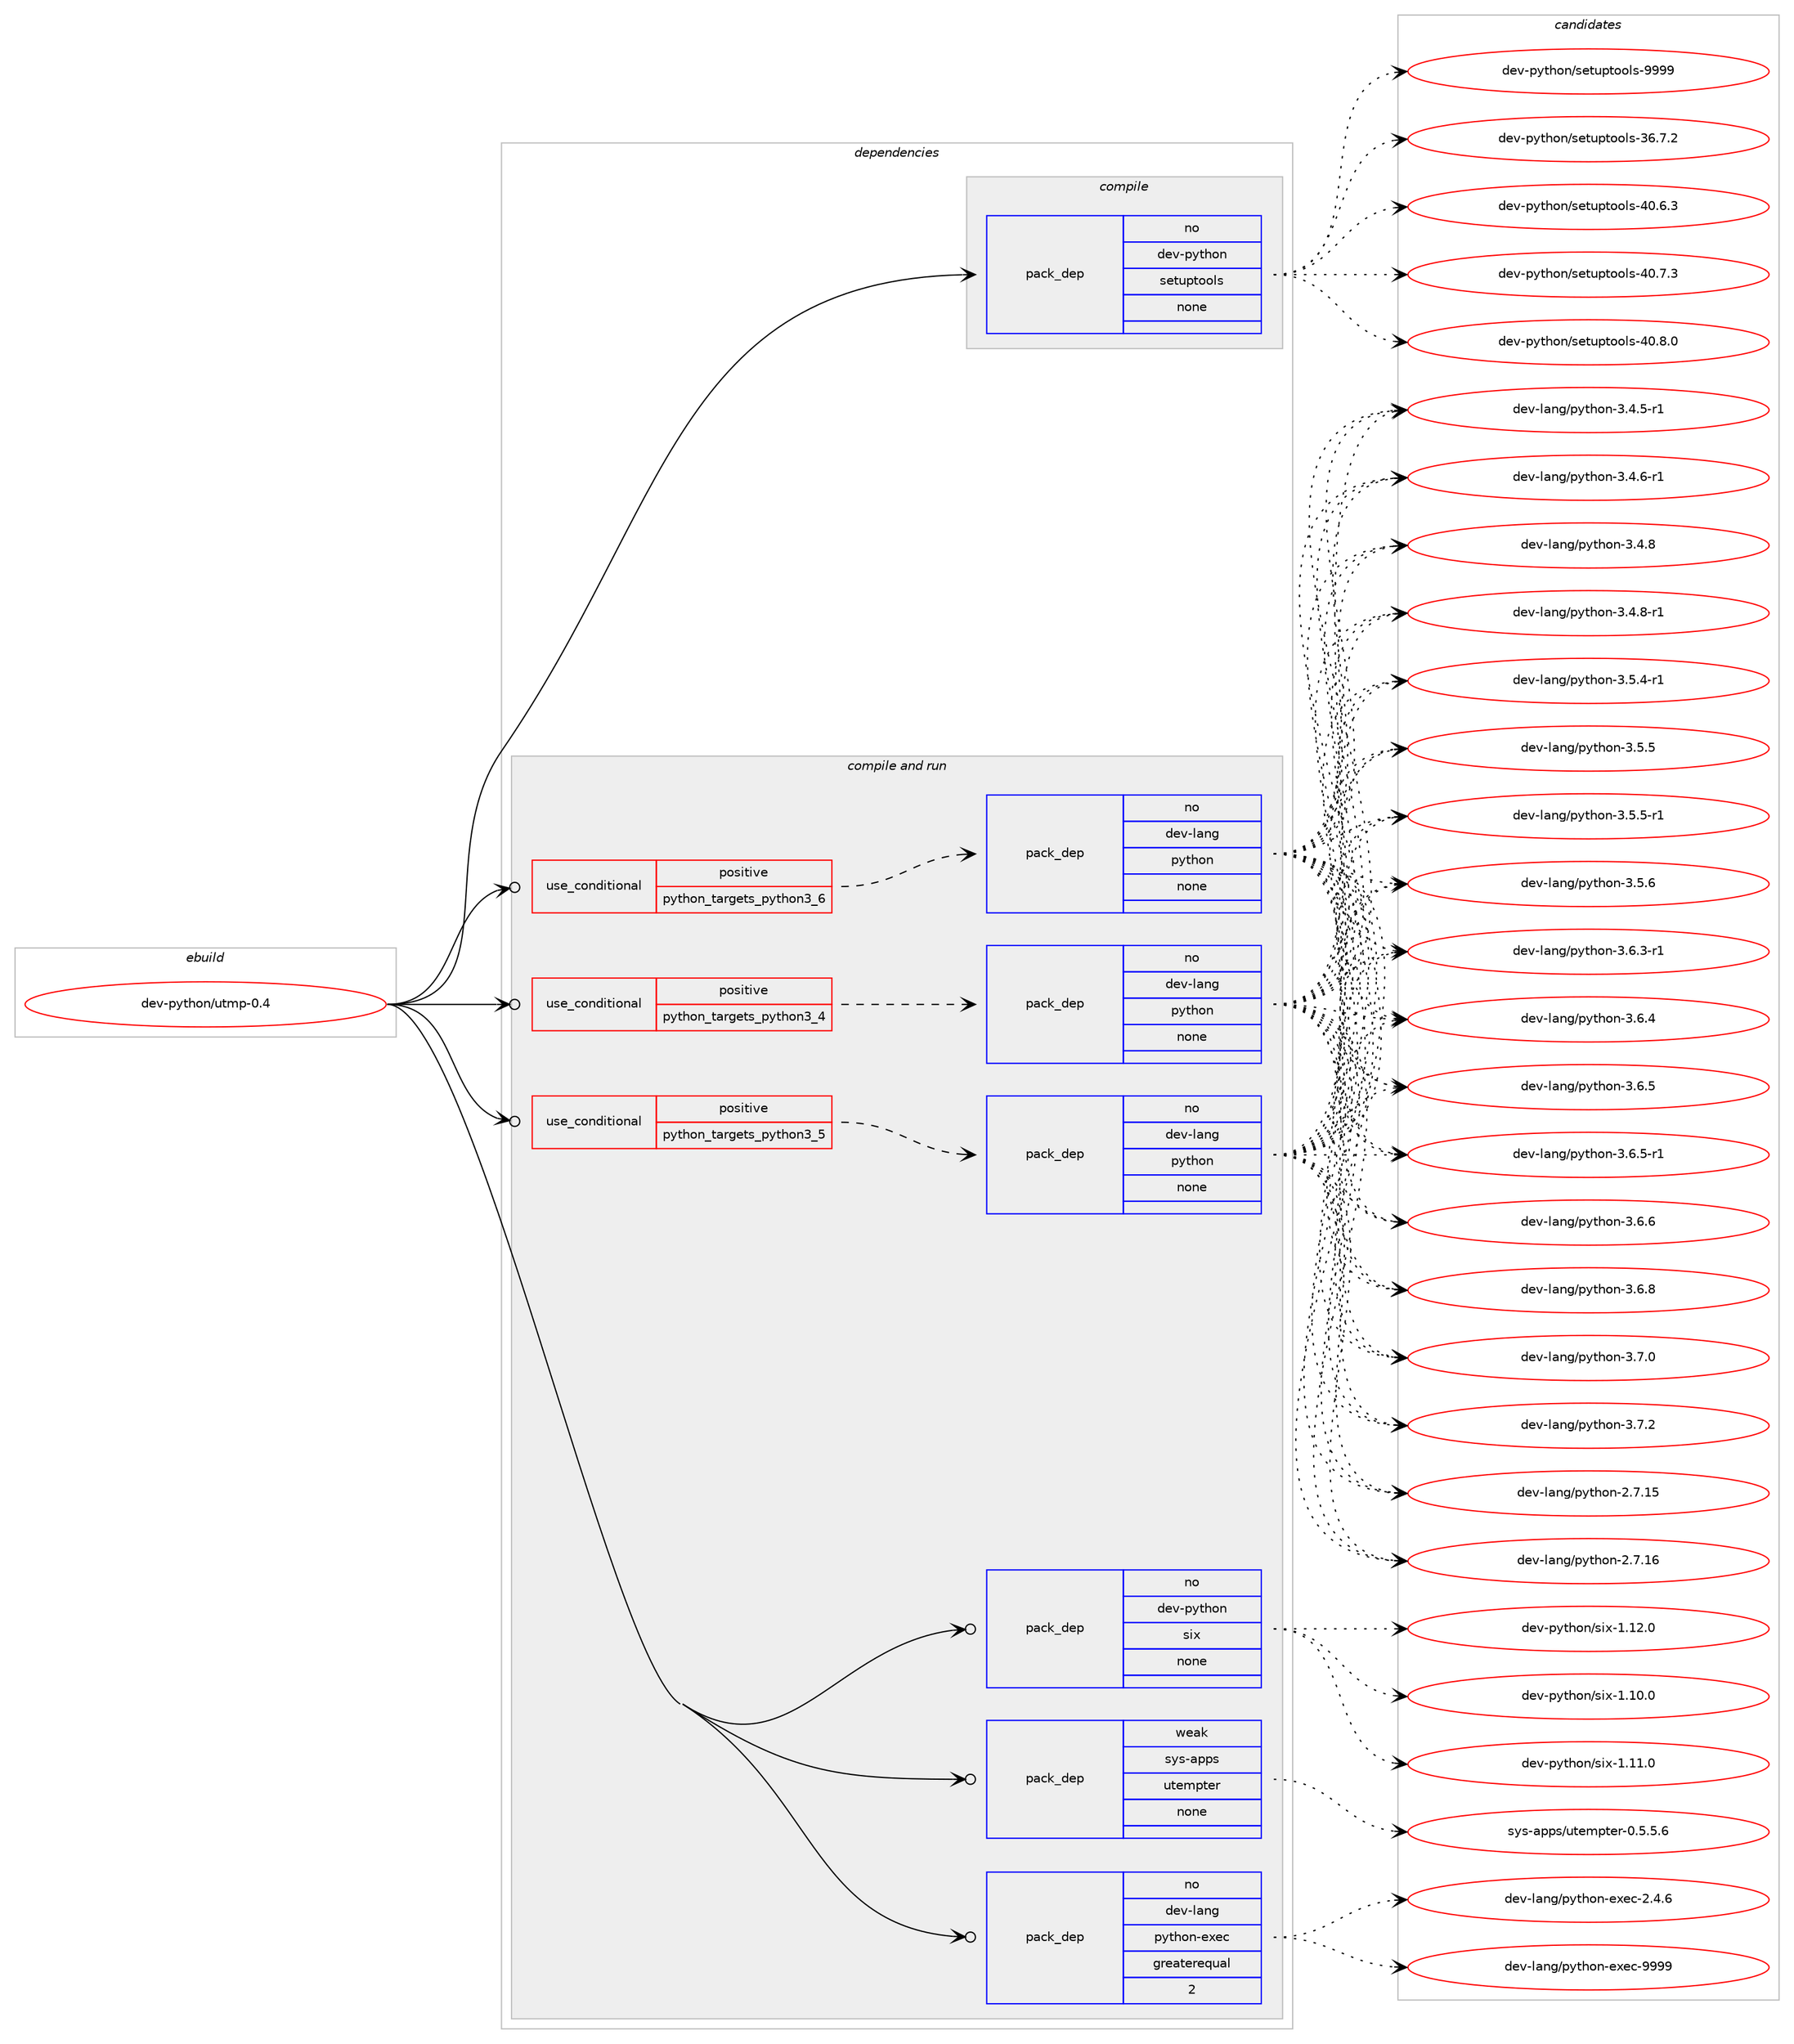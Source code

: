 digraph prolog {

# *************
# Graph options
# *************

newrank=true;
concentrate=true;
compound=true;
graph [rankdir=LR,fontname=Helvetica,fontsize=10,ranksep=1.5];#, ranksep=2.5, nodesep=0.2];
edge  [arrowhead=vee];
node  [fontname=Helvetica,fontsize=10];

# **********
# The ebuild
# **********

subgraph cluster_leftcol {
color=gray;
rank=same;
label=<<i>ebuild</i>>;
id [label="dev-python/utmp-0.4", color=red, width=4, href="../dev-python/utmp-0.4.svg"];
}

# ****************
# The dependencies
# ****************

subgraph cluster_midcol {
color=gray;
label=<<i>dependencies</i>>;
subgraph cluster_compile {
fillcolor="#eeeeee";
style=filled;
label=<<i>compile</i>>;
subgraph pack1036871 {
dependency1446598 [label=<<TABLE BORDER="0" CELLBORDER="1" CELLSPACING="0" CELLPADDING="4" WIDTH="220"><TR><TD ROWSPAN="6" CELLPADDING="30">pack_dep</TD></TR><TR><TD WIDTH="110">no</TD></TR><TR><TD>dev-python</TD></TR><TR><TD>setuptools</TD></TR><TR><TD>none</TD></TR><TR><TD></TD></TR></TABLE>>, shape=none, color=blue];
}
id:e -> dependency1446598:w [weight=20,style="solid",arrowhead="vee"];
}
subgraph cluster_compileandrun {
fillcolor="#eeeeee";
style=filled;
label=<<i>compile and run</i>>;
subgraph cond386358 {
dependency1446599 [label=<<TABLE BORDER="0" CELLBORDER="1" CELLSPACING="0" CELLPADDING="4"><TR><TD ROWSPAN="3" CELLPADDING="10">use_conditional</TD></TR><TR><TD>positive</TD></TR><TR><TD>python_targets_python3_4</TD></TR></TABLE>>, shape=none, color=red];
subgraph pack1036872 {
dependency1446600 [label=<<TABLE BORDER="0" CELLBORDER="1" CELLSPACING="0" CELLPADDING="4" WIDTH="220"><TR><TD ROWSPAN="6" CELLPADDING="30">pack_dep</TD></TR><TR><TD WIDTH="110">no</TD></TR><TR><TD>dev-lang</TD></TR><TR><TD>python</TD></TR><TR><TD>none</TD></TR><TR><TD></TD></TR></TABLE>>, shape=none, color=blue];
}
dependency1446599:e -> dependency1446600:w [weight=20,style="dashed",arrowhead="vee"];
}
id:e -> dependency1446599:w [weight=20,style="solid",arrowhead="odotvee"];
subgraph cond386359 {
dependency1446601 [label=<<TABLE BORDER="0" CELLBORDER="1" CELLSPACING="0" CELLPADDING="4"><TR><TD ROWSPAN="3" CELLPADDING="10">use_conditional</TD></TR><TR><TD>positive</TD></TR><TR><TD>python_targets_python3_5</TD></TR></TABLE>>, shape=none, color=red];
subgraph pack1036873 {
dependency1446602 [label=<<TABLE BORDER="0" CELLBORDER="1" CELLSPACING="0" CELLPADDING="4" WIDTH="220"><TR><TD ROWSPAN="6" CELLPADDING="30">pack_dep</TD></TR><TR><TD WIDTH="110">no</TD></TR><TR><TD>dev-lang</TD></TR><TR><TD>python</TD></TR><TR><TD>none</TD></TR><TR><TD></TD></TR></TABLE>>, shape=none, color=blue];
}
dependency1446601:e -> dependency1446602:w [weight=20,style="dashed",arrowhead="vee"];
}
id:e -> dependency1446601:w [weight=20,style="solid",arrowhead="odotvee"];
subgraph cond386360 {
dependency1446603 [label=<<TABLE BORDER="0" CELLBORDER="1" CELLSPACING="0" CELLPADDING="4"><TR><TD ROWSPAN="3" CELLPADDING="10">use_conditional</TD></TR><TR><TD>positive</TD></TR><TR><TD>python_targets_python3_6</TD></TR></TABLE>>, shape=none, color=red];
subgraph pack1036874 {
dependency1446604 [label=<<TABLE BORDER="0" CELLBORDER="1" CELLSPACING="0" CELLPADDING="4" WIDTH="220"><TR><TD ROWSPAN="6" CELLPADDING="30">pack_dep</TD></TR><TR><TD WIDTH="110">no</TD></TR><TR><TD>dev-lang</TD></TR><TR><TD>python</TD></TR><TR><TD>none</TD></TR><TR><TD></TD></TR></TABLE>>, shape=none, color=blue];
}
dependency1446603:e -> dependency1446604:w [weight=20,style="dashed",arrowhead="vee"];
}
id:e -> dependency1446603:w [weight=20,style="solid",arrowhead="odotvee"];
subgraph pack1036875 {
dependency1446605 [label=<<TABLE BORDER="0" CELLBORDER="1" CELLSPACING="0" CELLPADDING="4" WIDTH="220"><TR><TD ROWSPAN="6" CELLPADDING="30">pack_dep</TD></TR><TR><TD WIDTH="110">no</TD></TR><TR><TD>dev-lang</TD></TR><TR><TD>python-exec</TD></TR><TR><TD>greaterequal</TD></TR><TR><TD>2</TD></TR></TABLE>>, shape=none, color=blue];
}
id:e -> dependency1446605:w [weight=20,style="solid",arrowhead="odotvee"];
subgraph pack1036876 {
dependency1446606 [label=<<TABLE BORDER="0" CELLBORDER="1" CELLSPACING="0" CELLPADDING="4" WIDTH="220"><TR><TD ROWSPAN="6" CELLPADDING="30">pack_dep</TD></TR><TR><TD WIDTH="110">no</TD></TR><TR><TD>dev-python</TD></TR><TR><TD>six</TD></TR><TR><TD>none</TD></TR><TR><TD></TD></TR></TABLE>>, shape=none, color=blue];
}
id:e -> dependency1446606:w [weight=20,style="solid",arrowhead="odotvee"];
subgraph pack1036877 {
dependency1446607 [label=<<TABLE BORDER="0" CELLBORDER="1" CELLSPACING="0" CELLPADDING="4" WIDTH="220"><TR><TD ROWSPAN="6" CELLPADDING="30">pack_dep</TD></TR><TR><TD WIDTH="110">weak</TD></TR><TR><TD>sys-apps</TD></TR><TR><TD>utempter</TD></TR><TR><TD>none</TD></TR><TR><TD></TD></TR></TABLE>>, shape=none, color=blue];
}
id:e -> dependency1446607:w [weight=20,style="solid",arrowhead="odotvee"];
}
subgraph cluster_run {
fillcolor="#eeeeee";
style=filled;
label=<<i>run</i>>;
}
}

# **************
# The candidates
# **************

subgraph cluster_choices {
rank=same;
color=gray;
label=<<i>candidates</i>>;

subgraph choice1036871 {
color=black;
nodesep=1;
choice100101118451121211161041111104711510111611711211611111110811545515446554650 [label="dev-python/setuptools-36.7.2", color=red, width=4,href="../dev-python/setuptools-36.7.2.svg"];
choice100101118451121211161041111104711510111611711211611111110811545524846544651 [label="dev-python/setuptools-40.6.3", color=red, width=4,href="../dev-python/setuptools-40.6.3.svg"];
choice100101118451121211161041111104711510111611711211611111110811545524846554651 [label="dev-python/setuptools-40.7.3", color=red, width=4,href="../dev-python/setuptools-40.7.3.svg"];
choice100101118451121211161041111104711510111611711211611111110811545524846564648 [label="dev-python/setuptools-40.8.0", color=red, width=4,href="../dev-python/setuptools-40.8.0.svg"];
choice10010111845112121116104111110471151011161171121161111111081154557575757 [label="dev-python/setuptools-9999", color=red, width=4,href="../dev-python/setuptools-9999.svg"];
dependency1446598:e -> choice100101118451121211161041111104711510111611711211611111110811545515446554650:w [style=dotted,weight="100"];
dependency1446598:e -> choice100101118451121211161041111104711510111611711211611111110811545524846544651:w [style=dotted,weight="100"];
dependency1446598:e -> choice100101118451121211161041111104711510111611711211611111110811545524846554651:w [style=dotted,weight="100"];
dependency1446598:e -> choice100101118451121211161041111104711510111611711211611111110811545524846564648:w [style=dotted,weight="100"];
dependency1446598:e -> choice10010111845112121116104111110471151011161171121161111111081154557575757:w [style=dotted,weight="100"];
}
subgraph choice1036872 {
color=black;
nodesep=1;
choice10010111845108971101034711212111610411111045504655464953 [label="dev-lang/python-2.7.15", color=red, width=4,href="../dev-lang/python-2.7.15.svg"];
choice10010111845108971101034711212111610411111045504655464954 [label="dev-lang/python-2.7.16", color=red, width=4,href="../dev-lang/python-2.7.16.svg"];
choice1001011184510897110103471121211161041111104551465246534511449 [label="dev-lang/python-3.4.5-r1", color=red, width=4,href="../dev-lang/python-3.4.5-r1.svg"];
choice1001011184510897110103471121211161041111104551465246544511449 [label="dev-lang/python-3.4.6-r1", color=red, width=4,href="../dev-lang/python-3.4.6-r1.svg"];
choice100101118451089711010347112121116104111110455146524656 [label="dev-lang/python-3.4.8", color=red, width=4,href="../dev-lang/python-3.4.8.svg"];
choice1001011184510897110103471121211161041111104551465246564511449 [label="dev-lang/python-3.4.8-r1", color=red, width=4,href="../dev-lang/python-3.4.8-r1.svg"];
choice1001011184510897110103471121211161041111104551465346524511449 [label="dev-lang/python-3.5.4-r1", color=red, width=4,href="../dev-lang/python-3.5.4-r1.svg"];
choice100101118451089711010347112121116104111110455146534653 [label="dev-lang/python-3.5.5", color=red, width=4,href="../dev-lang/python-3.5.5.svg"];
choice1001011184510897110103471121211161041111104551465346534511449 [label="dev-lang/python-3.5.5-r1", color=red, width=4,href="../dev-lang/python-3.5.5-r1.svg"];
choice100101118451089711010347112121116104111110455146534654 [label="dev-lang/python-3.5.6", color=red, width=4,href="../dev-lang/python-3.5.6.svg"];
choice1001011184510897110103471121211161041111104551465446514511449 [label="dev-lang/python-3.6.3-r1", color=red, width=4,href="../dev-lang/python-3.6.3-r1.svg"];
choice100101118451089711010347112121116104111110455146544652 [label="dev-lang/python-3.6.4", color=red, width=4,href="../dev-lang/python-3.6.4.svg"];
choice100101118451089711010347112121116104111110455146544653 [label="dev-lang/python-3.6.5", color=red, width=4,href="../dev-lang/python-3.6.5.svg"];
choice1001011184510897110103471121211161041111104551465446534511449 [label="dev-lang/python-3.6.5-r1", color=red, width=4,href="../dev-lang/python-3.6.5-r1.svg"];
choice100101118451089711010347112121116104111110455146544654 [label="dev-lang/python-3.6.6", color=red, width=4,href="../dev-lang/python-3.6.6.svg"];
choice100101118451089711010347112121116104111110455146544656 [label="dev-lang/python-3.6.8", color=red, width=4,href="../dev-lang/python-3.6.8.svg"];
choice100101118451089711010347112121116104111110455146554648 [label="dev-lang/python-3.7.0", color=red, width=4,href="../dev-lang/python-3.7.0.svg"];
choice100101118451089711010347112121116104111110455146554650 [label="dev-lang/python-3.7.2", color=red, width=4,href="../dev-lang/python-3.7.2.svg"];
dependency1446600:e -> choice10010111845108971101034711212111610411111045504655464953:w [style=dotted,weight="100"];
dependency1446600:e -> choice10010111845108971101034711212111610411111045504655464954:w [style=dotted,weight="100"];
dependency1446600:e -> choice1001011184510897110103471121211161041111104551465246534511449:w [style=dotted,weight="100"];
dependency1446600:e -> choice1001011184510897110103471121211161041111104551465246544511449:w [style=dotted,weight="100"];
dependency1446600:e -> choice100101118451089711010347112121116104111110455146524656:w [style=dotted,weight="100"];
dependency1446600:e -> choice1001011184510897110103471121211161041111104551465246564511449:w [style=dotted,weight="100"];
dependency1446600:e -> choice1001011184510897110103471121211161041111104551465346524511449:w [style=dotted,weight="100"];
dependency1446600:e -> choice100101118451089711010347112121116104111110455146534653:w [style=dotted,weight="100"];
dependency1446600:e -> choice1001011184510897110103471121211161041111104551465346534511449:w [style=dotted,weight="100"];
dependency1446600:e -> choice100101118451089711010347112121116104111110455146534654:w [style=dotted,weight="100"];
dependency1446600:e -> choice1001011184510897110103471121211161041111104551465446514511449:w [style=dotted,weight="100"];
dependency1446600:e -> choice100101118451089711010347112121116104111110455146544652:w [style=dotted,weight="100"];
dependency1446600:e -> choice100101118451089711010347112121116104111110455146544653:w [style=dotted,weight="100"];
dependency1446600:e -> choice1001011184510897110103471121211161041111104551465446534511449:w [style=dotted,weight="100"];
dependency1446600:e -> choice100101118451089711010347112121116104111110455146544654:w [style=dotted,weight="100"];
dependency1446600:e -> choice100101118451089711010347112121116104111110455146544656:w [style=dotted,weight="100"];
dependency1446600:e -> choice100101118451089711010347112121116104111110455146554648:w [style=dotted,weight="100"];
dependency1446600:e -> choice100101118451089711010347112121116104111110455146554650:w [style=dotted,weight="100"];
}
subgraph choice1036873 {
color=black;
nodesep=1;
choice10010111845108971101034711212111610411111045504655464953 [label="dev-lang/python-2.7.15", color=red, width=4,href="../dev-lang/python-2.7.15.svg"];
choice10010111845108971101034711212111610411111045504655464954 [label="dev-lang/python-2.7.16", color=red, width=4,href="../dev-lang/python-2.7.16.svg"];
choice1001011184510897110103471121211161041111104551465246534511449 [label="dev-lang/python-3.4.5-r1", color=red, width=4,href="../dev-lang/python-3.4.5-r1.svg"];
choice1001011184510897110103471121211161041111104551465246544511449 [label="dev-lang/python-3.4.6-r1", color=red, width=4,href="../dev-lang/python-3.4.6-r1.svg"];
choice100101118451089711010347112121116104111110455146524656 [label="dev-lang/python-3.4.8", color=red, width=4,href="../dev-lang/python-3.4.8.svg"];
choice1001011184510897110103471121211161041111104551465246564511449 [label="dev-lang/python-3.4.8-r1", color=red, width=4,href="../dev-lang/python-3.4.8-r1.svg"];
choice1001011184510897110103471121211161041111104551465346524511449 [label="dev-lang/python-3.5.4-r1", color=red, width=4,href="../dev-lang/python-3.5.4-r1.svg"];
choice100101118451089711010347112121116104111110455146534653 [label="dev-lang/python-3.5.5", color=red, width=4,href="../dev-lang/python-3.5.5.svg"];
choice1001011184510897110103471121211161041111104551465346534511449 [label="dev-lang/python-3.5.5-r1", color=red, width=4,href="../dev-lang/python-3.5.5-r1.svg"];
choice100101118451089711010347112121116104111110455146534654 [label="dev-lang/python-3.5.6", color=red, width=4,href="../dev-lang/python-3.5.6.svg"];
choice1001011184510897110103471121211161041111104551465446514511449 [label="dev-lang/python-3.6.3-r1", color=red, width=4,href="../dev-lang/python-3.6.3-r1.svg"];
choice100101118451089711010347112121116104111110455146544652 [label="dev-lang/python-3.6.4", color=red, width=4,href="../dev-lang/python-3.6.4.svg"];
choice100101118451089711010347112121116104111110455146544653 [label="dev-lang/python-3.6.5", color=red, width=4,href="../dev-lang/python-3.6.5.svg"];
choice1001011184510897110103471121211161041111104551465446534511449 [label="dev-lang/python-3.6.5-r1", color=red, width=4,href="../dev-lang/python-3.6.5-r1.svg"];
choice100101118451089711010347112121116104111110455146544654 [label="dev-lang/python-3.6.6", color=red, width=4,href="../dev-lang/python-3.6.6.svg"];
choice100101118451089711010347112121116104111110455146544656 [label="dev-lang/python-3.6.8", color=red, width=4,href="../dev-lang/python-3.6.8.svg"];
choice100101118451089711010347112121116104111110455146554648 [label="dev-lang/python-3.7.0", color=red, width=4,href="../dev-lang/python-3.7.0.svg"];
choice100101118451089711010347112121116104111110455146554650 [label="dev-lang/python-3.7.2", color=red, width=4,href="../dev-lang/python-3.7.2.svg"];
dependency1446602:e -> choice10010111845108971101034711212111610411111045504655464953:w [style=dotted,weight="100"];
dependency1446602:e -> choice10010111845108971101034711212111610411111045504655464954:w [style=dotted,weight="100"];
dependency1446602:e -> choice1001011184510897110103471121211161041111104551465246534511449:w [style=dotted,weight="100"];
dependency1446602:e -> choice1001011184510897110103471121211161041111104551465246544511449:w [style=dotted,weight="100"];
dependency1446602:e -> choice100101118451089711010347112121116104111110455146524656:w [style=dotted,weight="100"];
dependency1446602:e -> choice1001011184510897110103471121211161041111104551465246564511449:w [style=dotted,weight="100"];
dependency1446602:e -> choice1001011184510897110103471121211161041111104551465346524511449:w [style=dotted,weight="100"];
dependency1446602:e -> choice100101118451089711010347112121116104111110455146534653:w [style=dotted,weight="100"];
dependency1446602:e -> choice1001011184510897110103471121211161041111104551465346534511449:w [style=dotted,weight="100"];
dependency1446602:e -> choice100101118451089711010347112121116104111110455146534654:w [style=dotted,weight="100"];
dependency1446602:e -> choice1001011184510897110103471121211161041111104551465446514511449:w [style=dotted,weight="100"];
dependency1446602:e -> choice100101118451089711010347112121116104111110455146544652:w [style=dotted,weight="100"];
dependency1446602:e -> choice100101118451089711010347112121116104111110455146544653:w [style=dotted,weight="100"];
dependency1446602:e -> choice1001011184510897110103471121211161041111104551465446534511449:w [style=dotted,weight="100"];
dependency1446602:e -> choice100101118451089711010347112121116104111110455146544654:w [style=dotted,weight="100"];
dependency1446602:e -> choice100101118451089711010347112121116104111110455146544656:w [style=dotted,weight="100"];
dependency1446602:e -> choice100101118451089711010347112121116104111110455146554648:w [style=dotted,weight="100"];
dependency1446602:e -> choice100101118451089711010347112121116104111110455146554650:w [style=dotted,weight="100"];
}
subgraph choice1036874 {
color=black;
nodesep=1;
choice10010111845108971101034711212111610411111045504655464953 [label="dev-lang/python-2.7.15", color=red, width=4,href="../dev-lang/python-2.7.15.svg"];
choice10010111845108971101034711212111610411111045504655464954 [label="dev-lang/python-2.7.16", color=red, width=4,href="../dev-lang/python-2.7.16.svg"];
choice1001011184510897110103471121211161041111104551465246534511449 [label="dev-lang/python-3.4.5-r1", color=red, width=4,href="../dev-lang/python-3.4.5-r1.svg"];
choice1001011184510897110103471121211161041111104551465246544511449 [label="dev-lang/python-3.4.6-r1", color=red, width=4,href="../dev-lang/python-3.4.6-r1.svg"];
choice100101118451089711010347112121116104111110455146524656 [label="dev-lang/python-3.4.8", color=red, width=4,href="../dev-lang/python-3.4.8.svg"];
choice1001011184510897110103471121211161041111104551465246564511449 [label="dev-lang/python-3.4.8-r1", color=red, width=4,href="../dev-lang/python-3.4.8-r1.svg"];
choice1001011184510897110103471121211161041111104551465346524511449 [label="dev-lang/python-3.5.4-r1", color=red, width=4,href="../dev-lang/python-3.5.4-r1.svg"];
choice100101118451089711010347112121116104111110455146534653 [label="dev-lang/python-3.5.5", color=red, width=4,href="../dev-lang/python-3.5.5.svg"];
choice1001011184510897110103471121211161041111104551465346534511449 [label="dev-lang/python-3.5.5-r1", color=red, width=4,href="../dev-lang/python-3.5.5-r1.svg"];
choice100101118451089711010347112121116104111110455146534654 [label="dev-lang/python-3.5.6", color=red, width=4,href="../dev-lang/python-3.5.6.svg"];
choice1001011184510897110103471121211161041111104551465446514511449 [label="dev-lang/python-3.6.3-r1", color=red, width=4,href="../dev-lang/python-3.6.3-r1.svg"];
choice100101118451089711010347112121116104111110455146544652 [label="dev-lang/python-3.6.4", color=red, width=4,href="../dev-lang/python-3.6.4.svg"];
choice100101118451089711010347112121116104111110455146544653 [label="dev-lang/python-3.6.5", color=red, width=4,href="../dev-lang/python-3.6.5.svg"];
choice1001011184510897110103471121211161041111104551465446534511449 [label="dev-lang/python-3.6.5-r1", color=red, width=4,href="../dev-lang/python-3.6.5-r1.svg"];
choice100101118451089711010347112121116104111110455146544654 [label="dev-lang/python-3.6.6", color=red, width=4,href="../dev-lang/python-3.6.6.svg"];
choice100101118451089711010347112121116104111110455146544656 [label="dev-lang/python-3.6.8", color=red, width=4,href="../dev-lang/python-3.6.8.svg"];
choice100101118451089711010347112121116104111110455146554648 [label="dev-lang/python-3.7.0", color=red, width=4,href="../dev-lang/python-3.7.0.svg"];
choice100101118451089711010347112121116104111110455146554650 [label="dev-lang/python-3.7.2", color=red, width=4,href="../dev-lang/python-3.7.2.svg"];
dependency1446604:e -> choice10010111845108971101034711212111610411111045504655464953:w [style=dotted,weight="100"];
dependency1446604:e -> choice10010111845108971101034711212111610411111045504655464954:w [style=dotted,weight="100"];
dependency1446604:e -> choice1001011184510897110103471121211161041111104551465246534511449:w [style=dotted,weight="100"];
dependency1446604:e -> choice1001011184510897110103471121211161041111104551465246544511449:w [style=dotted,weight="100"];
dependency1446604:e -> choice100101118451089711010347112121116104111110455146524656:w [style=dotted,weight="100"];
dependency1446604:e -> choice1001011184510897110103471121211161041111104551465246564511449:w [style=dotted,weight="100"];
dependency1446604:e -> choice1001011184510897110103471121211161041111104551465346524511449:w [style=dotted,weight="100"];
dependency1446604:e -> choice100101118451089711010347112121116104111110455146534653:w [style=dotted,weight="100"];
dependency1446604:e -> choice1001011184510897110103471121211161041111104551465346534511449:w [style=dotted,weight="100"];
dependency1446604:e -> choice100101118451089711010347112121116104111110455146534654:w [style=dotted,weight="100"];
dependency1446604:e -> choice1001011184510897110103471121211161041111104551465446514511449:w [style=dotted,weight="100"];
dependency1446604:e -> choice100101118451089711010347112121116104111110455146544652:w [style=dotted,weight="100"];
dependency1446604:e -> choice100101118451089711010347112121116104111110455146544653:w [style=dotted,weight="100"];
dependency1446604:e -> choice1001011184510897110103471121211161041111104551465446534511449:w [style=dotted,weight="100"];
dependency1446604:e -> choice100101118451089711010347112121116104111110455146544654:w [style=dotted,weight="100"];
dependency1446604:e -> choice100101118451089711010347112121116104111110455146544656:w [style=dotted,weight="100"];
dependency1446604:e -> choice100101118451089711010347112121116104111110455146554648:w [style=dotted,weight="100"];
dependency1446604:e -> choice100101118451089711010347112121116104111110455146554650:w [style=dotted,weight="100"];
}
subgraph choice1036875 {
color=black;
nodesep=1;
choice1001011184510897110103471121211161041111104510112010199455046524654 [label="dev-lang/python-exec-2.4.6", color=red, width=4,href="../dev-lang/python-exec-2.4.6.svg"];
choice10010111845108971101034711212111610411111045101120101994557575757 [label="dev-lang/python-exec-9999", color=red, width=4,href="../dev-lang/python-exec-9999.svg"];
dependency1446605:e -> choice1001011184510897110103471121211161041111104510112010199455046524654:w [style=dotted,weight="100"];
dependency1446605:e -> choice10010111845108971101034711212111610411111045101120101994557575757:w [style=dotted,weight="100"];
}
subgraph choice1036876 {
color=black;
nodesep=1;
choice100101118451121211161041111104711510512045494649484648 [label="dev-python/six-1.10.0", color=red, width=4,href="../dev-python/six-1.10.0.svg"];
choice100101118451121211161041111104711510512045494649494648 [label="dev-python/six-1.11.0", color=red, width=4,href="../dev-python/six-1.11.0.svg"];
choice100101118451121211161041111104711510512045494649504648 [label="dev-python/six-1.12.0", color=red, width=4,href="../dev-python/six-1.12.0.svg"];
dependency1446606:e -> choice100101118451121211161041111104711510512045494649484648:w [style=dotted,weight="100"];
dependency1446606:e -> choice100101118451121211161041111104711510512045494649494648:w [style=dotted,weight="100"];
dependency1446606:e -> choice100101118451121211161041111104711510512045494649504648:w [style=dotted,weight="100"];
}
subgraph choice1036877 {
color=black;
nodesep=1;
choice1151211154597112112115471171161011091121161011144548465346534654 [label="sys-apps/utempter-0.5.5.6", color=red, width=4,href="../sys-apps/utempter-0.5.5.6.svg"];
dependency1446607:e -> choice1151211154597112112115471171161011091121161011144548465346534654:w [style=dotted,weight="100"];
}
}

}

